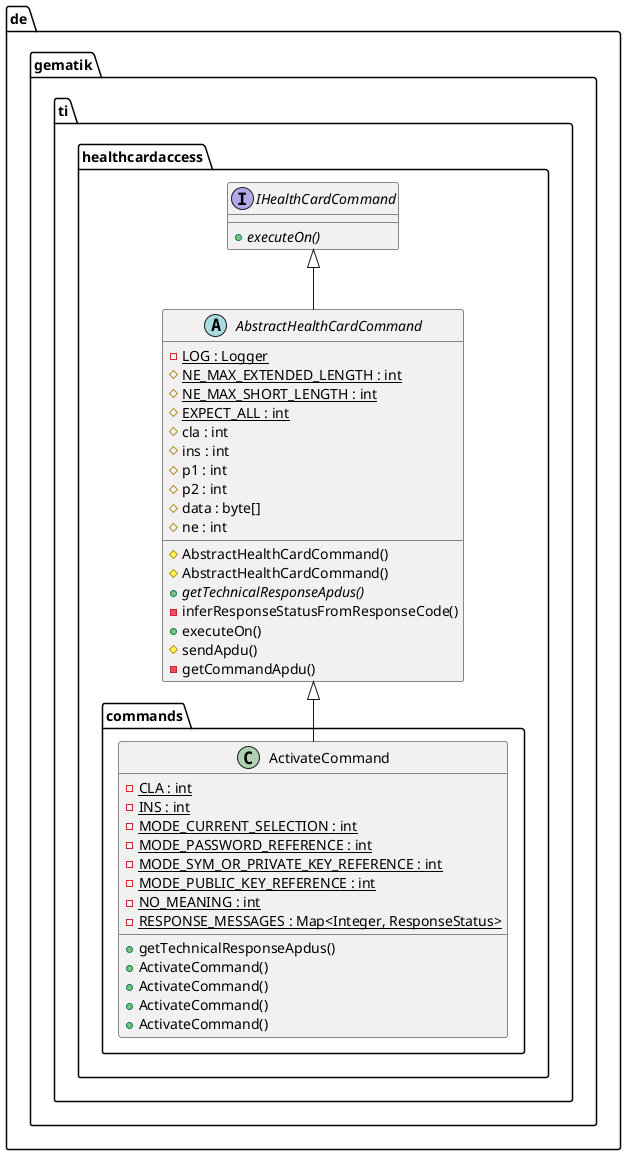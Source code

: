 @startuml

 package de.gematik.ti.healthcardaccess {
    interface IHealthCardCommand {
        {abstract} + executeOn()
    }
  }

 package de.gematik.ti.healthcardaccess {
    abstract class AbstractHealthCardCommand {
        {static} - LOG : Logger
        {static} # NE_MAX_EXTENDED_LENGTH : int
        {static} # NE_MAX_SHORT_LENGTH : int
        {static} # EXPECT_ALL : int
        # cla : int
        # ins : int
        # p1 : int
        # p2 : int
        # data : byte[]
        # ne : int
        # AbstractHealthCardCommand()
        # AbstractHealthCardCommand()
        {abstract} + getTechnicalResponseApdus()
        - inferResponseStatusFromResponseCode()
        + executeOn()
        # sendApdu()
        - getCommandApdu()
    }
  }

 package de.gematik.ti.healthcardaccess {
    package de.gematik.ti.healthcardaccess.commands {
      class ActivateCommand {
          {static} - CLA : int
          {static} - INS : int
          {static} - MODE_CURRENT_SELECTION : int
          {static} - MODE_PASSWORD_REFERENCE : int
          {static} - MODE_SYM_OR_PRIVATE_KEY_REFERENCE : int
          {static} - MODE_PUBLIC_KEY_REFERENCE : int
          {static} - NO_MEANING : int
          {static} - RESPONSE_MESSAGES : Map<Integer, ResponseStatus>
          + getTechnicalResponseApdus()
          + ActivateCommand()
          + ActivateCommand()
          + ActivateCommand()
          + ActivateCommand()
      }
    }
  }

  AbstractHealthCardCommand -up-|> IHealthCardCommand
  ActivateCommand -up-|> AbstractHealthCardCommand

@enduml